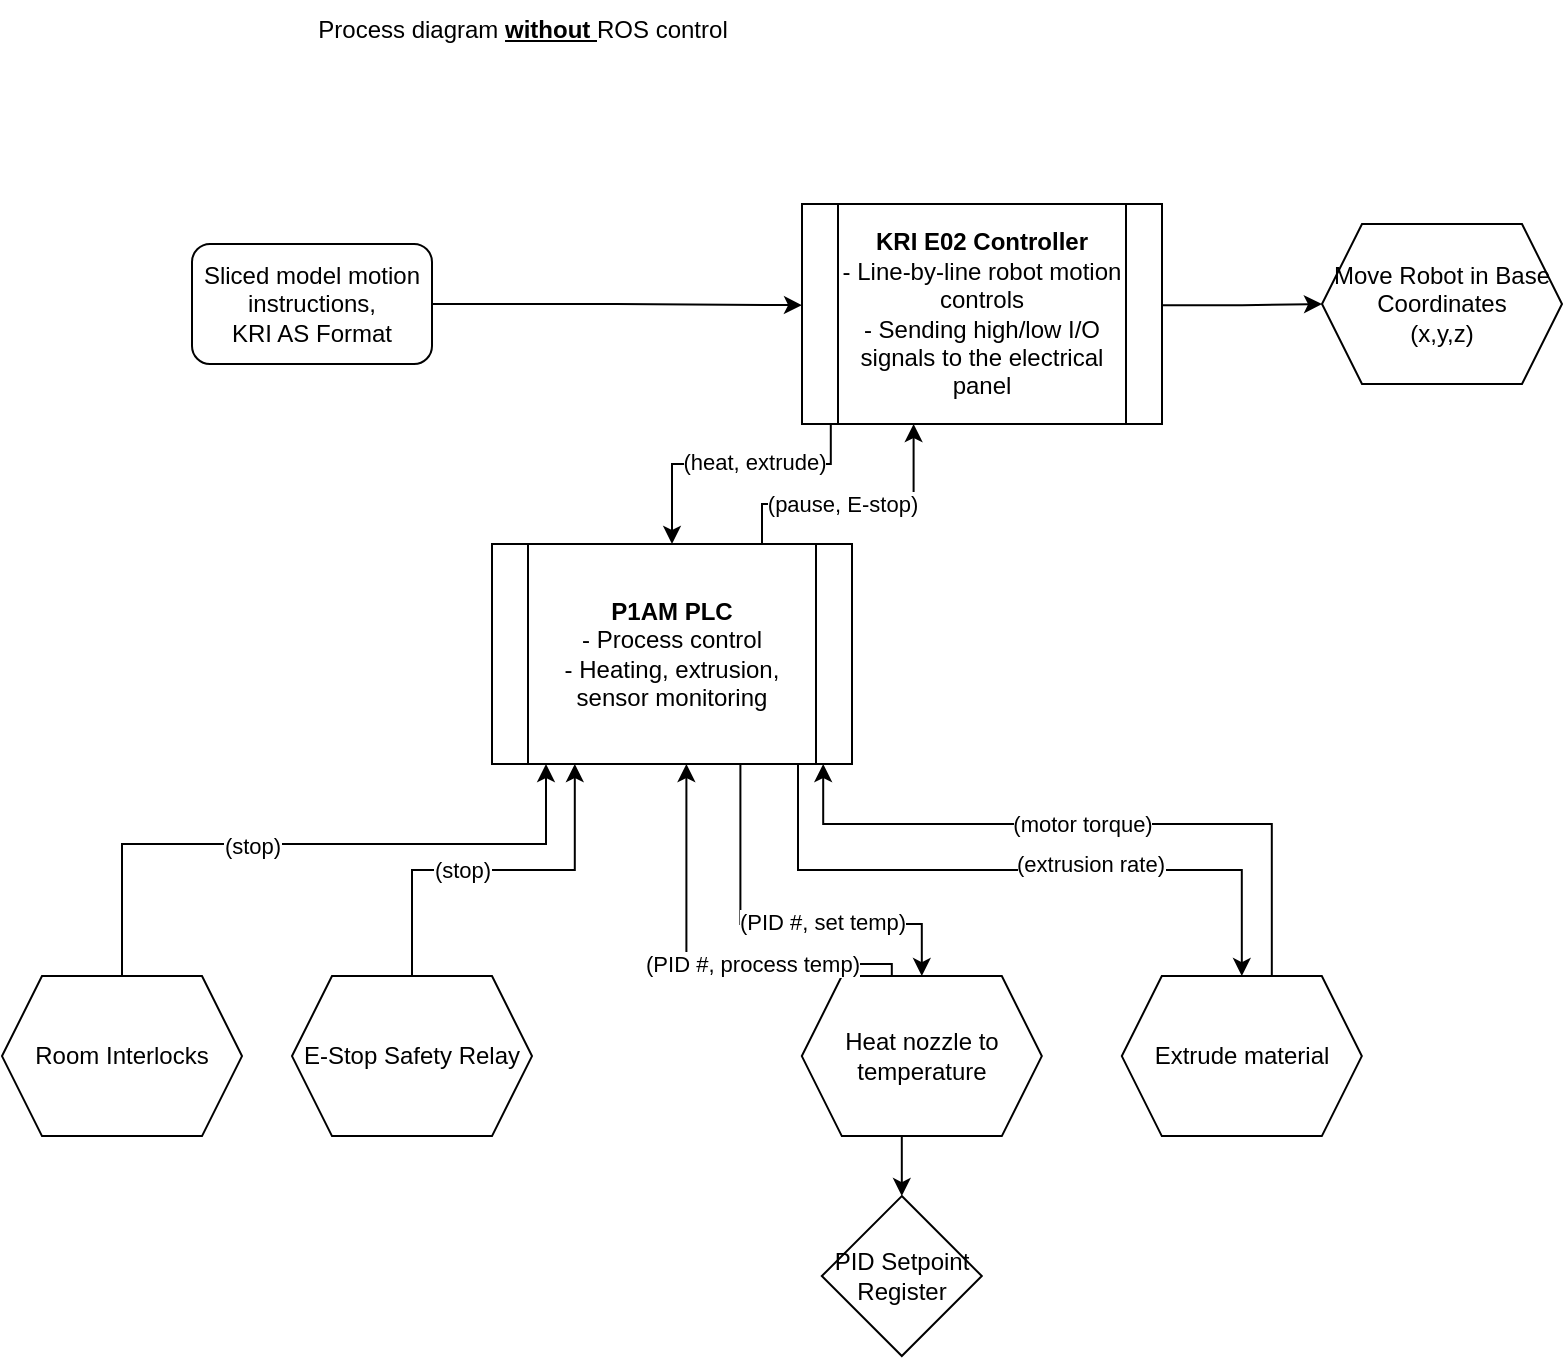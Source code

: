 <mxfile version="22.1.22" type="device">
  <diagram name="Page-1" id="lxaQcXmlRPcewWwDoeXl">
    <mxGraphModel dx="691" dy="459" grid="1" gridSize="10" guides="1" tooltips="1" connect="1" arrows="1" fold="1" page="1" pageScale="1" pageWidth="1100" pageHeight="1700" math="0" shadow="0">
      <root>
        <mxCell id="0" />
        <mxCell id="1" parent="0" />
        <mxCell id="Hqrm6adZyJKuL1-IFEjl-5" style="edgeStyle=orthogonalEdgeStyle;rounded=0;orthogonalLoop=1;jettySize=auto;html=1;entryX=0;entryY=0.46;entryDx=0;entryDy=0;entryPerimeter=0;" edge="1" parent="1" source="Hqrm6adZyJKuL1-IFEjl-1" target="Hqrm6adZyJKuL1-IFEjl-22">
          <mxGeometry relative="1" as="geometry" />
        </mxCell>
        <mxCell id="Hqrm6adZyJKuL1-IFEjl-1" value="Sliced model motion instructions,&lt;br&gt;KRI AS Format" style="rounded=1;whiteSpace=wrap;html=1;" vertex="1" parent="1">
          <mxGeometry x="115" y="130" width="120" height="60" as="geometry" />
        </mxCell>
        <mxCell id="Hqrm6adZyJKuL1-IFEjl-11" style="edgeStyle=orthogonalEdgeStyle;rounded=0;orthogonalLoop=1;jettySize=auto;html=1;exitX=0.69;exitY=1;exitDx=0;exitDy=0;exitPerimeter=0;entryX=0.5;entryY=0;entryDx=0;entryDy=0;" edge="1" parent="1" source="Hqrm6adZyJKuL1-IFEjl-2" target="Hqrm6adZyJKuL1-IFEjl-8">
          <mxGeometry relative="1" as="geometry">
            <Array as="points">
              <mxPoint x="389" y="470" />
              <mxPoint x="480" y="470" />
            </Array>
          </mxGeometry>
        </mxCell>
        <mxCell id="Hqrm6adZyJKuL1-IFEjl-13" value="(PID #, set temp)" style="edgeLabel;html=1;align=center;verticalAlign=middle;resizable=0;points=[];" vertex="1" connectable="0" parent="Hqrm6adZyJKuL1-IFEjl-11">
          <mxGeometry x="0.34" y="1" relative="1" as="geometry">
            <mxPoint x="-11" as="offset" />
          </mxGeometry>
        </mxCell>
        <mxCell id="Hqrm6adZyJKuL1-IFEjl-14" style="edgeStyle=orthogonalEdgeStyle;rounded=0;orthogonalLoop=1;jettySize=auto;html=1;exitX=0.85;exitY=1;exitDx=0;exitDy=0;exitPerimeter=0;entryX=0.5;entryY=0;entryDx=0;entryDy=0;" edge="1" parent="1" source="Hqrm6adZyJKuL1-IFEjl-2" target="Hqrm6adZyJKuL1-IFEjl-9">
          <mxGeometry relative="1" as="geometry" />
        </mxCell>
        <mxCell id="Hqrm6adZyJKuL1-IFEjl-15" value="(extrusion rate)" style="edgeLabel;html=1;align=center;verticalAlign=middle;resizable=0;points=[];" vertex="1" connectable="0" parent="Hqrm6adZyJKuL1-IFEjl-14">
          <mxGeometry x="0.392" y="-1" relative="1" as="geometry">
            <mxPoint x="-29" y="-4" as="offset" />
          </mxGeometry>
        </mxCell>
        <mxCell id="Hqrm6adZyJKuL1-IFEjl-2" value="&lt;b&gt;P1AM PLC&lt;br&gt;&lt;/b&gt;- Process control&lt;br&gt;- Heating, extrusion, sensor monitoring" style="shape=process;whiteSpace=wrap;html=1;backgroundOutline=1;points=[[0,0,0,0,0],[0,0.08,0,0,0],[0,0.15,0,0,0],[0,0.23,0,0,0],[0,0.25,0,0,0],[0,0.31,0,0,0],[0,0.38,0,0,0],[0,0.46,0,0,0],[0,0.5,0,0,0],[0,0.54,0,0,0],[0,0.62,0,0,0],[0,0.69,0,0,0],[0,0.75,0,0,0],[0,0.77,0,0,0],[0,0.85,0,0,0],[0,0.92,0,0,0],[0,1,0,0,0],[0.08,1,0,0,0],[0.15,1,0,0,0],[0.23,1,0,0,0],[0.25,0,0,0,0],[0.25,1,0,0,0],[0.31,1,0,0,0],[0.38,1,0,0,0],[0.46,1,0,0,0],[0.5,0,0,0,0],[0.5,1,0,0,0],[0.54,1,0,0,0],[0.62,1,0,0,0],[0.69,1,0,0,0],[0.75,0,0,0,0],[0.75,1,0,0,0],[0.77,1,0,0,0],[0.85,1,0,0,0],[0.92,1,0,0,0],[1,0,0,0,0],[1,0.08,0,0,0],[1,0.15,0,0,0],[1,0.23,0,0,0],[1,0.25,0,0,0],[1,0.31,0,0,0],[1,0.38,0,0,0],[1,0.46,0,0,0],[1,0.5,0,0,0],[1,0.54,0,0,0],[1,0.62,0,0,0],[1,0.69,0,0,0],[1,0.75,0,0,0],[1,0.77,0,0,0],[1,0.85,0,0,0],[1,0.92,0,0,0],[1,1,0,0,0]];" vertex="1" parent="1">
          <mxGeometry x="265" y="280" width="180" height="110" as="geometry" />
        </mxCell>
        <mxCell id="Hqrm6adZyJKuL1-IFEjl-4" value="Process diagram &lt;b&gt;&lt;u&gt;without &lt;/u&gt;&lt;/b&gt;ROS control" style="text;html=1;align=center;verticalAlign=middle;resizable=0;points=[];autosize=1;strokeColor=none;fillColor=none;" vertex="1" parent="1">
          <mxGeometry x="165" y="8" width="230" height="30" as="geometry" />
        </mxCell>
        <mxCell id="Hqrm6adZyJKuL1-IFEjl-17" style="edgeStyle=orthogonalEdgeStyle;rounded=0;orthogonalLoop=1;jettySize=auto;html=1;exitX=0.5;exitY=1;exitDx=0;exitDy=0;entryX=0.5;entryY=0;entryDx=0;entryDy=0;" edge="1" parent="1" source="Hqrm6adZyJKuL1-IFEjl-8" target="Hqrm6adZyJKuL1-IFEjl-16">
          <mxGeometry relative="1" as="geometry" />
        </mxCell>
        <mxCell id="Hqrm6adZyJKuL1-IFEjl-8" value="Heat nozzle to temperature" style="shape=hexagon;perimeter=hexagonPerimeter2;whiteSpace=wrap;html=1;fixedSize=1;" vertex="1" parent="1">
          <mxGeometry x="419.91" y="496.04" width="120" height="80" as="geometry" />
        </mxCell>
        <mxCell id="Hqrm6adZyJKuL1-IFEjl-9" value="Extrude material" style="shape=hexagon;perimeter=hexagonPerimeter2;whiteSpace=wrap;html=1;fixedSize=1;" vertex="1" parent="1">
          <mxGeometry x="579.91" y="496.04" width="120" height="80" as="geometry" />
        </mxCell>
        <mxCell id="Hqrm6adZyJKuL1-IFEjl-16" value="PID Setpoint Register" style="rhombus;whiteSpace=wrap;html=1;" vertex="1" parent="1">
          <mxGeometry x="429.91" y="606.04" width="80" height="80" as="geometry" />
        </mxCell>
        <mxCell id="Hqrm6adZyJKuL1-IFEjl-19" style="edgeStyle=orthogonalEdgeStyle;rounded=0;orthogonalLoop=1;jettySize=auto;html=1;exitX=0.375;exitY=0;exitDx=0;exitDy=0;entryX=0.54;entryY=1;entryDx=0;entryDy=0;entryPerimeter=0;" edge="1" parent="1" source="Hqrm6adZyJKuL1-IFEjl-8" target="Hqrm6adZyJKuL1-IFEjl-2">
          <mxGeometry relative="1" as="geometry">
            <Array as="points">
              <mxPoint x="465" y="490" />
              <mxPoint x="362" y="490" />
            </Array>
          </mxGeometry>
        </mxCell>
        <mxCell id="Hqrm6adZyJKuL1-IFEjl-20" value="(PID #, process temp)" style="edgeLabel;html=1;align=center;verticalAlign=middle;resizable=0;points=[];" vertex="1" connectable="0" parent="Hqrm6adZyJKuL1-IFEjl-19">
          <mxGeometry x="-0.252" y="3" relative="1" as="geometry">
            <mxPoint x="2" y="-3" as="offset" />
          </mxGeometry>
        </mxCell>
        <mxCell id="Hqrm6adZyJKuL1-IFEjl-21" style="edgeStyle=orthogonalEdgeStyle;rounded=0;orthogonalLoop=1;jettySize=auto;html=1;exitX=0.625;exitY=0;exitDx=0;exitDy=0;entryX=0.92;entryY=1;entryDx=0;entryDy=0;entryPerimeter=0;" edge="1" parent="1" source="Hqrm6adZyJKuL1-IFEjl-9" target="Hqrm6adZyJKuL1-IFEjl-2">
          <mxGeometry relative="1" as="geometry">
            <Array as="points">
              <mxPoint x="655" y="420" />
              <mxPoint x="431" y="420" />
            </Array>
          </mxGeometry>
        </mxCell>
        <mxCell id="Hqrm6adZyJKuL1-IFEjl-28" value="(motor torque)" style="edgeLabel;html=1;align=center;verticalAlign=middle;resizable=0;points=[];" vertex="1" connectable="0" parent="Hqrm6adZyJKuL1-IFEjl-21">
          <mxGeometry x="-0.324" relative="1" as="geometry">
            <mxPoint x="-60" as="offset" />
          </mxGeometry>
        </mxCell>
        <mxCell id="Hqrm6adZyJKuL1-IFEjl-31" style="edgeStyle=orthogonalEdgeStyle;rounded=0;orthogonalLoop=1;jettySize=auto;html=1;exitX=1;exitY=0.46;exitDx=0;exitDy=0;exitPerimeter=0;" edge="1" parent="1" source="Hqrm6adZyJKuL1-IFEjl-22" target="Hqrm6adZyJKuL1-IFEjl-30">
          <mxGeometry relative="1" as="geometry" />
        </mxCell>
        <mxCell id="Hqrm6adZyJKuL1-IFEjl-22" value="&lt;b&gt;KRI E02 Controller&lt;br&gt;&lt;/b&gt;- Line-by-line robot motion controls&lt;br&gt;- Sending high/low I/O signals to the electrical panel" style="shape=process;whiteSpace=wrap;html=1;backgroundOutline=1;points=[[0,0,0,0,0],[0,0.08,0,0,0],[0,0.15,0,0,0],[0,0.23,0,0,0],[0,0.25,0,0,0],[0,0.31,0,0,0],[0,0.38,0,0,0],[0,0.46,0,0,0],[0,0.5,0,0,0],[0,0.54,0,0,0],[0,0.62,0,0,0],[0,0.69,0,0,0],[0,0.75,0,0,0],[0,0.77,0,0,0],[0,0.85,0,0,0],[0,0.92,0,0,0],[0,1,0,0,0],[0.08,1,0,0,0],[0.15,1,0,0,0],[0.23,1,0,0,0],[0.25,0,0,0,0],[0.25,1,0,0,0],[0.31,1,0,0,0],[0.38,1,0,0,0],[0.46,1,0,0,0],[0.5,0,0,0,0],[0.5,1,0,0,0],[0.54,1,0,0,0],[0.62,1,0,0,0],[0.69,1,0,0,0],[0.75,0,0,0,0],[0.75,1,0,0,0],[0.77,1,0,0,0],[0.85,1,0,0,0],[0.92,1,0,0,0],[1,0,0,0,0],[1,0.08,0,0,0],[1,0.15,0,0,0],[1,0.23,0,0,0],[1,0.25,0,0,0],[1,0.31,0,0,0],[1,0.38,0,0,0],[1,0.46,0,0,0],[1,0.5,0,0,0],[1,0.54,0,0,0],[1,0.62,0,0,0],[1,0.69,0,0,0],[1,0.75,0,0,0],[1,0.77,0,0,0],[1,0.85,0,0,0],[1,0.92,0,0,0],[1,1,0,0,0]];" vertex="1" parent="1">
          <mxGeometry x="420" y="110" width="180" height="110" as="geometry" />
        </mxCell>
        <mxCell id="Hqrm6adZyJKuL1-IFEjl-24" style="edgeStyle=orthogonalEdgeStyle;rounded=0;orthogonalLoop=1;jettySize=auto;html=1;exitX=0.08;exitY=1;exitDx=0;exitDy=0;exitPerimeter=0;entryX=0.5;entryY=0;entryDx=0;entryDy=0;entryPerimeter=0;" edge="1" parent="1" source="Hqrm6adZyJKuL1-IFEjl-22" target="Hqrm6adZyJKuL1-IFEjl-2">
          <mxGeometry relative="1" as="geometry">
            <Array as="points">
              <mxPoint x="434" y="240" />
              <mxPoint x="355" y="240" />
            </Array>
          </mxGeometry>
        </mxCell>
        <mxCell id="Hqrm6adZyJKuL1-IFEjl-27" value="(heat, extrude)" style="edgeLabel;html=1;align=center;verticalAlign=middle;resizable=0;points=[];" vertex="1" connectable="0" parent="Hqrm6adZyJKuL1-IFEjl-24">
          <mxGeometry x="0.148" y="-1" relative="1" as="geometry">
            <mxPoint x="21" as="offset" />
          </mxGeometry>
        </mxCell>
        <mxCell id="Hqrm6adZyJKuL1-IFEjl-25" style="edgeStyle=orthogonalEdgeStyle;rounded=0;orthogonalLoop=1;jettySize=auto;html=1;exitX=0.75;exitY=0;exitDx=0;exitDy=0;exitPerimeter=0;entryX=0.31;entryY=1;entryDx=0;entryDy=0;entryPerimeter=0;" edge="1" parent="1" source="Hqrm6adZyJKuL1-IFEjl-2" target="Hqrm6adZyJKuL1-IFEjl-22">
          <mxGeometry relative="1" as="geometry">
            <Array as="points">
              <mxPoint x="400" y="260" />
              <mxPoint x="476" y="260" />
            </Array>
          </mxGeometry>
        </mxCell>
        <mxCell id="Hqrm6adZyJKuL1-IFEjl-26" value="(pause, E-stop)" style="edgeLabel;html=1;align=center;verticalAlign=middle;resizable=0;points=[];" vertex="1" connectable="0" parent="Hqrm6adZyJKuL1-IFEjl-25">
          <mxGeometry x="-0.411" relative="1" as="geometry">
            <mxPoint x="20" as="offset" />
          </mxGeometry>
        </mxCell>
        <mxCell id="Hqrm6adZyJKuL1-IFEjl-30" value="Move Robot in Base Coordinates&lt;br&gt;(x,y,z)" style="shape=hexagon;perimeter=hexagonPerimeter2;whiteSpace=wrap;html=1;fixedSize=1;" vertex="1" parent="1">
          <mxGeometry x="680" y="120" width="120" height="80" as="geometry" />
        </mxCell>
        <mxCell id="Hqrm6adZyJKuL1-IFEjl-32" value="Room Interlocks" style="shape=hexagon;perimeter=hexagonPerimeter2;whiteSpace=wrap;html=1;fixedSize=1;" vertex="1" parent="1">
          <mxGeometry x="20" y="496.04" width="120" height="80" as="geometry" />
        </mxCell>
        <mxCell id="Hqrm6adZyJKuL1-IFEjl-33" value="E-Stop Safety Relay" style="shape=hexagon;perimeter=hexagonPerimeter2;whiteSpace=wrap;html=1;fixedSize=1;" vertex="1" parent="1">
          <mxGeometry x="165" y="496.04" width="120" height="80" as="geometry" />
        </mxCell>
        <mxCell id="Hqrm6adZyJKuL1-IFEjl-34" style="edgeStyle=orthogonalEdgeStyle;rounded=0;orthogonalLoop=1;jettySize=auto;html=1;exitX=0.5;exitY=0;exitDx=0;exitDy=0;entryX=0.23;entryY=1;entryDx=0;entryDy=0;entryPerimeter=0;" edge="1" parent="1" source="Hqrm6adZyJKuL1-IFEjl-33" target="Hqrm6adZyJKuL1-IFEjl-2">
          <mxGeometry relative="1" as="geometry" />
        </mxCell>
        <mxCell id="Hqrm6adZyJKuL1-IFEjl-37" value="(stop)" style="edgeLabel;html=1;align=center;verticalAlign=middle;resizable=0;points=[];" vertex="1" connectable="0" parent="Hqrm6adZyJKuL1-IFEjl-34">
          <mxGeometry x="-0.173" relative="1" as="geometry">
            <mxPoint as="offset" />
          </mxGeometry>
        </mxCell>
        <mxCell id="Hqrm6adZyJKuL1-IFEjl-35" style="edgeStyle=orthogonalEdgeStyle;rounded=0;orthogonalLoop=1;jettySize=auto;html=1;exitX=0.5;exitY=0;exitDx=0;exitDy=0;entryX=0.15;entryY=1;entryDx=0;entryDy=0;entryPerimeter=0;" edge="1" parent="1" source="Hqrm6adZyJKuL1-IFEjl-32" target="Hqrm6adZyJKuL1-IFEjl-2">
          <mxGeometry relative="1" as="geometry">
            <Array as="points">
              <mxPoint x="80" y="430" />
              <mxPoint x="292" y="430" />
            </Array>
          </mxGeometry>
        </mxCell>
        <mxCell id="Hqrm6adZyJKuL1-IFEjl-36" value="(stop)" style="edgeLabel;html=1;align=center;verticalAlign=middle;resizable=0;points=[];" vertex="1" connectable="0" parent="Hqrm6adZyJKuL1-IFEjl-35">
          <mxGeometry x="-0.179" y="-1" relative="1" as="geometry">
            <mxPoint as="offset" />
          </mxGeometry>
        </mxCell>
      </root>
    </mxGraphModel>
  </diagram>
</mxfile>
